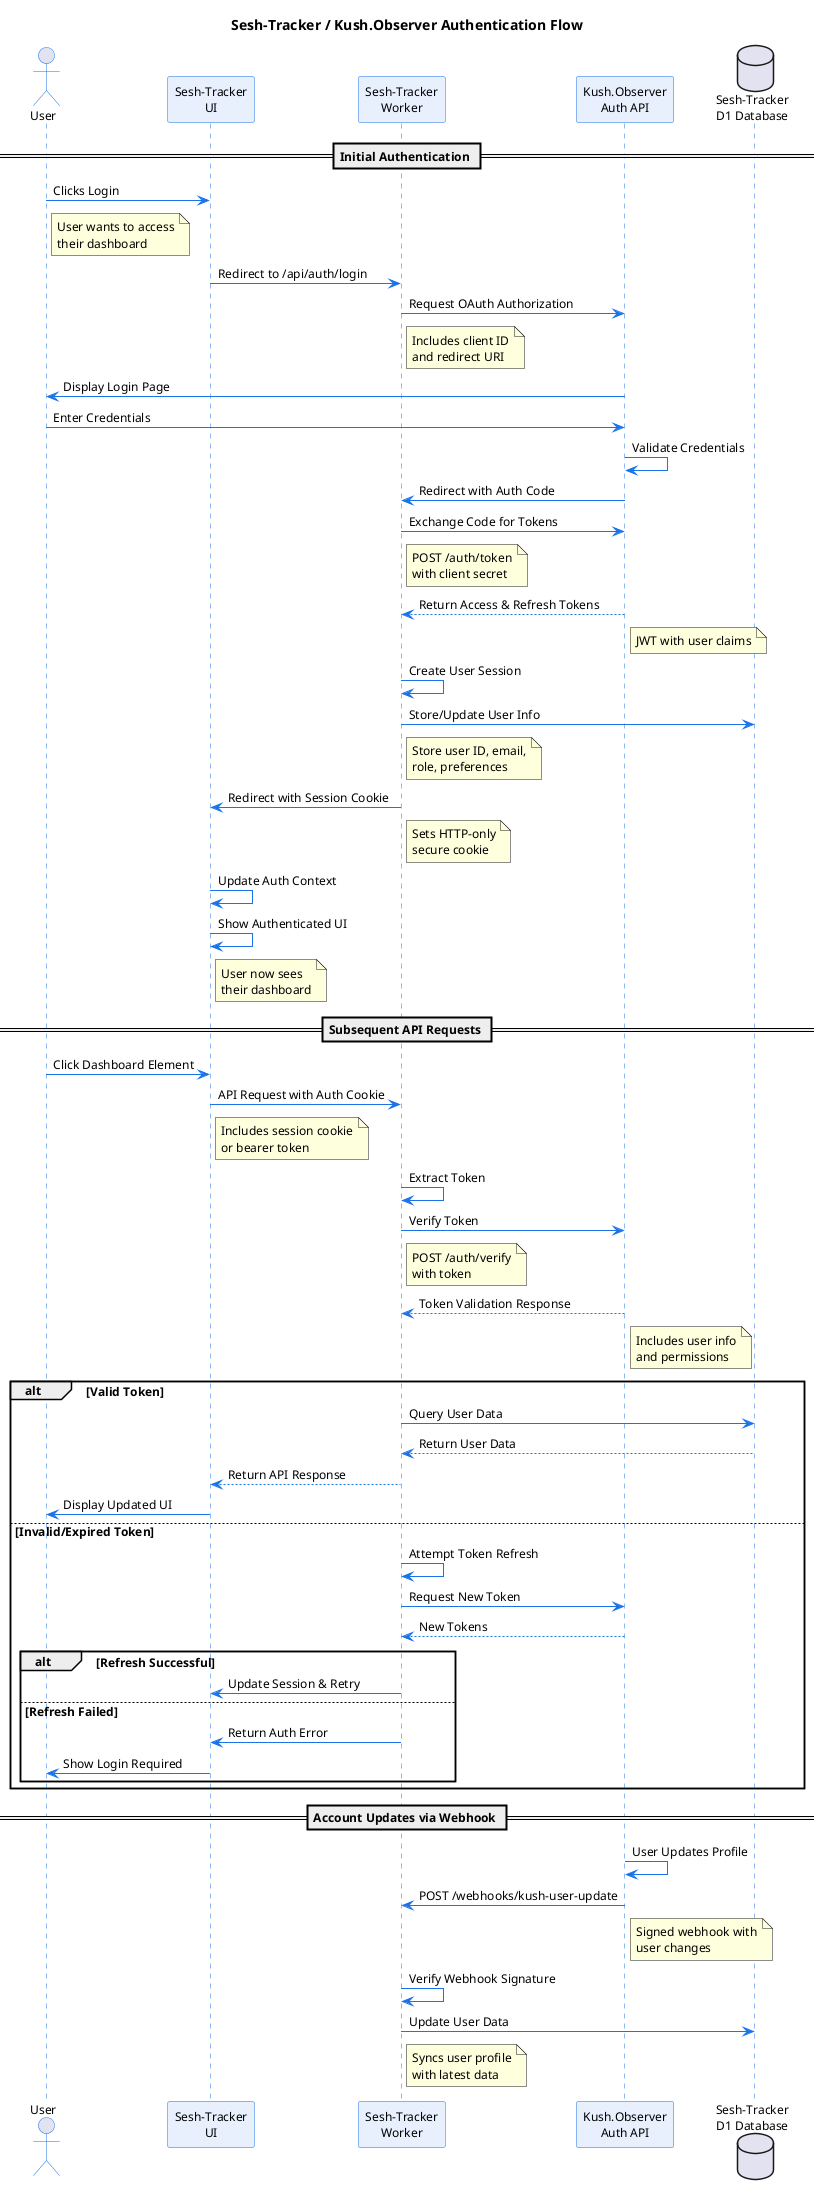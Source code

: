 @startuml Sesh-Tracker Authentication Flow

skinparam handwritten false
skinparam monochrome false
skinparam componentStyle uml2
skinparam defaultFontName Arial
skinparam defaultFontSize 12
skinparam sequence {
  ArrowColor #1a73e8
  ActorBorderColor #1a73e8
  LifeLineBorderColor #1a73e8
  ParticipantBorderColor #1a73e8
  ParticipantBackgroundColor #e8f0fe
}

actor User
participant "Sesh-Tracker\nUI" as UI
participant "Sesh-Tracker\nWorker" as Worker
participant "Kush.Observer\nAuth API" as KushAuth
database "Sesh-Tracker\nD1 Database" as D1

title Sesh-Tracker / Kush.Observer Authentication Flow

== Initial Authentication ==

User -> UI: Clicks Login
note right of User: User wants to access\ntheir dashboard

UI -> Worker: Redirect to /api/auth/login
Worker -> KushAuth: Request OAuth Authorization
note right of Worker: Includes client ID\nand redirect URI

KushAuth -> User: Display Login Page
User -> KushAuth: Enter Credentials
KushAuth -> KushAuth: Validate Credentials

KushAuth -> Worker: Redirect with Auth Code
Worker -> KushAuth: Exchange Code for Tokens
note right of Worker: POST /auth/token\nwith client secret

KushAuth --> Worker: Return Access & Refresh Tokens
note right of KushAuth: JWT with user claims

Worker -> Worker: Create User Session
Worker -> D1: Store/Update User Info
note right of Worker: Store user ID, email,\nrole, preferences

Worker -> UI: Redirect with Session Cookie
note right of Worker: Sets HTTP-only\nsecure cookie

UI -> UI: Update Auth Context
UI -> UI: Show Authenticated UI
note right of UI: User now sees\ntheir dashboard

== Subsequent API Requests ==

User -> UI: Click Dashboard Element
UI -> Worker: API Request with Auth Cookie
note right of UI: Includes session cookie\nor bearer token

Worker -> Worker: Extract Token
Worker -> KushAuth: Verify Token
note right of Worker: POST /auth/verify\nwith token

KushAuth --> Worker: Token Validation Response
note right of KushAuth: Includes user info\nand permissions

alt Valid Token
    Worker -> D1: Query User Data
    D1 --> Worker: Return User Data
    Worker --> UI: Return API Response
    UI -> User: Display Updated UI
else Invalid/Expired Token
    Worker -> Worker: Attempt Token Refresh
    Worker -> KushAuth: Request New Token
    KushAuth --> Worker: New Tokens
    
    alt Refresh Successful
        Worker -> UI: Update Session & Retry
    else Refresh Failed
        Worker -> UI: Return Auth Error
        UI -> User: Show Login Required
    end
end

== Account Updates via Webhook ==

KushAuth -> KushAuth: User Updates Profile
KushAuth -> Worker: POST /webhooks/kush-user-update
note right of KushAuth: Signed webhook with\nuser changes

Worker -> Worker: Verify Webhook Signature
Worker -> D1: Update User Data
note right of Worker: Syncs user profile\nwith latest data

@enduml 